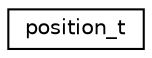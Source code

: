 digraph "Graphical Class Hierarchy"
{
 // LATEX_PDF_SIZE
  edge [fontname="Helvetica",fontsize="10",labelfontname="Helvetica",labelfontsize="10"];
  node [fontname="Helvetica",fontsize="10",shape=record];
  rankdir="LR";
  Node0 [label="position_t",height=0.2,width=0.4,color="black", fillcolor="white", style="filled",URL="$structdetail_1_1position__t.html",tooltip="struct to capture the start position of the current token"];
}
